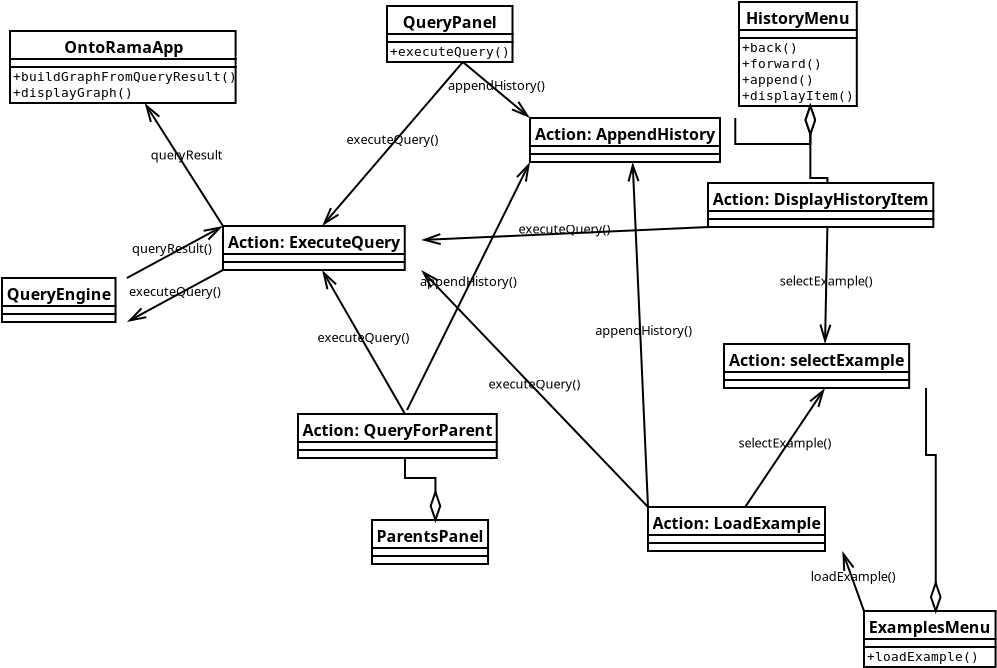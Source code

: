 <?xml version="1.0" encoding="UTF-8"?>
<dia:diagram xmlns:dia="http://www.lysator.liu.se/~alla/dia/"><dia:layer name="Background" visible="true"><dia:object type="UML - Class" version="0" id="O0"><dia:attribute name="obj_pos"><dia:point val="0.65,2.8"/></dia:attribute><dia:attribute name="obj_bb"><dia:rectangle val="0.6,2.75;14.169,6.45"/></dia:attribute><dia:attribute name="elem_corner"><dia:point val="0.65,2.8"/></dia:attribute><dia:attribute name="elem_width"><dia:real val="13.469"/></dia:attribute><dia:attribute name="elem_height"><dia:real val="3.6"/></dia:attribute><dia:attribute name="name"><dia:string>#OntoRamaApp#</dia:string></dia:attribute><dia:attribute name="stereotype"><dia:string/></dia:attribute><dia:attribute name="abstract"><dia:boolean val="false"/></dia:attribute><dia:attribute name="suppress_attributes"><dia:boolean val="false"/></dia:attribute><dia:attribute name="suppress_operations"><dia:boolean val="false"/></dia:attribute><dia:attribute name="visible_attributes"><dia:boolean val="true"/></dia:attribute><dia:attribute name="visible_operations"><dia:boolean val="true"/></dia:attribute><dia:attribute name="foreground_color"><dia:color val="#000000"/></dia:attribute><dia:attribute name="background_color"><dia:color val="#ffffff"/></dia:attribute><dia:attribute name="attributes"/><dia:attribute name="operations"><dia:composite type="umloperation"><dia:attribute name="name"><dia:string>#buildGraphFromQueryResult#</dia:string></dia:attribute><dia:attribute name="type"><dia:string/></dia:attribute><dia:attribute name="visibility"><dia:enum val="0"/></dia:attribute><dia:attribute name="abstract"><dia:boolean val="false"/></dia:attribute><dia:attribute name="class_scope"><dia:boolean val="false"/></dia:attribute><dia:attribute name="parameters"/></dia:composite><dia:composite type="umloperation"><dia:attribute name="name"><dia:string>#displayGraph#</dia:string></dia:attribute><dia:attribute name="type"><dia:string/></dia:attribute><dia:attribute name="visibility"><dia:enum val="0"/></dia:attribute><dia:attribute name="abstract"><dia:boolean val="false"/></dia:attribute><dia:attribute name="class_scope"><dia:boolean val="false"/></dia:attribute><dia:attribute name="parameters"/></dia:composite></dia:attribute><dia:attribute name="template"><dia:boolean val="false"/></dia:attribute><dia:attribute name="templates"/></dia:object><dia:object type="UML - Class" version="0" id="O1"><dia:attribute name="obj_pos"><dia:point val="19.5,1.55"/></dia:attribute><dia:attribute name="obj_bb"><dia:rectangle val="19.45,1.5;27.137,4.4"/></dia:attribute><dia:attribute name="elem_corner"><dia:point val="19.5,1.55"/></dia:attribute><dia:attribute name="elem_width"><dia:real val="7.587"/></dia:attribute><dia:attribute name="elem_height"><dia:real val="2.8"/></dia:attribute><dia:attribute name="name"><dia:string>#QueryPanel#</dia:string></dia:attribute><dia:attribute name="stereotype"><dia:string/></dia:attribute><dia:attribute name="abstract"><dia:boolean val="false"/></dia:attribute><dia:attribute name="suppress_attributes"><dia:boolean val="false"/></dia:attribute><dia:attribute name="suppress_operations"><dia:boolean val="false"/></dia:attribute><dia:attribute name="visible_attributes"><dia:boolean val="true"/></dia:attribute><dia:attribute name="visible_operations"><dia:boolean val="true"/></dia:attribute><dia:attribute name="foreground_color"><dia:color val="#000000"/></dia:attribute><dia:attribute name="background_color"><dia:color val="#ffffff"/></dia:attribute><dia:attribute name="attributes"/><dia:attribute name="operations"><dia:composite type="umloperation"><dia:attribute name="name"><dia:string>#executeQuery#</dia:string></dia:attribute><dia:attribute name="type"><dia:string/></dia:attribute><dia:attribute name="visibility"><dia:enum val="0"/></dia:attribute><dia:attribute name="abstract"><dia:boolean val="false"/></dia:attribute><dia:attribute name="class_scope"><dia:boolean val="false"/></dia:attribute><dia:attribute name="parameters"/></dia:composite></dia:attribute><dia:attribute name="template"><dia:boolean val="false"/></dia:attribute><dia:attribute name="templates"/></dia:object><dia:object type="UML - Class" version="0" id="O2"><dia:attribute name="obj_pos"><dia:point val="37.1,1.35"/></dia:attribute><dia:attribute name="obj_bb"><dia:rectangle val="37.05,1.3;44.285,6.6"/></dia:attribute><dia:attribute name="elem_corner"><dia:point val="37.1,1.35"/></dia:attribute><dia:attribute name="elem_width"><dia:real val="7.135"/></dia:attribute><dia:attribute name="elem_height"><dia:real val="5.2"/></dia:attribute><dia:attribute name="name"><dia:string>#HistoryMenu#</dia:string></dia:attribute><dia:attribute name="stereotype"><dia:string/></dia:attribute><dia:attribute name="abstract"><dia:boolean val="false"/></dia:attribute><dia:attribute name="suppress_attributes"><dia:boolean val="false"/></dia:attribute><dia:attribute name="suppress_operations"><dia:boolean val="false"/></dia:attribute><dia:attribute name="visible_attributes"><dia:boolean val="true"/></dia:attribute><dia:attribute name="visible_operations"><dia:boolean val="true"/></dia:attribute><dia:attribute name="foreground_color"><dia:color val="#000000"/></dia:attribute><dia:attribute name="background_color"><dia:color val="#ffffff"/></dia:attribute><dia:attribute name="attributes"/><dia:attribute name="operations"><dia:composite type="umloperation"><dia:attribute name="name"><dia:string>#back#</dia:string></dia:attribute><dia:attribute name="type"><dia:string/></dia:attribute><dia:attribute name="visibility"><dia:enum val="0"/></dia:attribute><dia:attribute name="abstract"><dia:boolean val="false"/></dia:attribute><dia:attribute name="class_scope"><dia:boolean val="false"/></dia:attribute><dia:attribute name="parameters"/></dia:composite><dia:composite type="umloperation"><dia:attribute name="name"><dia:string>#forward#</dia:string></dia:attribute><dia:attribute name="type"><dia:string/></dia:attribute><dia:attribute name="visibility"><dia:enum val="0"/></dia:attribute><dia:attribute name="abstract"><dia:boolean val="false"/></dia:attribute><dia:attribute name="class_scope"><dia:boolean val="false"/></dia:attribute><dia:attribute name="parameters"/></dia:composite><dia:composite type="umloperation"><dia:attribute name="name"><dia:string>#append#</dia:string></dia:attribute><dia:attribute name="type"><dia:string/></dia:attribute><dia:attribute name="visibility"><dia:enum val="0"/></dia:attribute><dia:attribute name="abstract"><dia:boolean val="false"/></dia:attribute><dia:attribute name="class_scope"><dia:boolean val="false"/></dia:attribute><dia:attribute name="parameters"/></dia:composite><dia:composite type="umloperation"><dia:attribute name="name"><dia:string>#displayItem#</dia:string></dia:attribute><dia:attribute name="type"><dia:string/></dia:attribute><dia:attribute name="visibility"><dia:enum val="0"/></dia:attribute><dia:attribute name="abstract"><dia:boolean val="false"/></dia:attribute><dia:attribute name="class_scope"><dia:boolean val="false"/></dia:attribute><dia:attribute name="parameters"/></dia:composite></dia:attribute><dia:attribute name="template"><dia:boolean val="false"/></dia:attribute><dia:attribute name="templates"/></dia:object><dia:object type="UML - Class" version="0" id="O3"><dia:attribute name="obj_pos"><dia:point val="11.3,12.55"/></dia:attribute><dia:attribute name="obj_bb"><dia:rectangle val="11.25,12.5;21.26,14.8"/></dia:attribute><dia:attribute name="elem_corner"><dia:point val="11.3,12.55"/></dia:attribute><dia:attribute name="elem_width"><dia:real val="9.91"/></dia:attribute><dia:attribute name="elem_height"><dia:real val="2.2"/></dia:attribute><dia:attribute name="name"><dia:string>#Action: ExecuteQuery#</dia:string></dia:attribute><dia:attribute name="stereotype"><dia:string/></dia:attribute><dia:attribute name="abstract"><dia:boolean val="false"/></dia:attribute><dia:attribute name="suppress_attributes"><dia:boolean val="false"/></dia:attribute><dia:attribute name="suppress_operations"><dia:boolean val="false"/></dia:attribute><dia:attribute name="visible_attributes"><dia:boolean val="true"/></dia:attribute><dia:attribute name="visible_operations"><dia:boolean val="true"/></dia:attribute><dia:attribute name="foreground_color"><dia:color val="#000000"/></dia:attribute><dia:attribute name="background_color"><dia:color val="#ffffff"/></dia:attribute><dia:attribute name="attributes"/><dia:attribute name="operations"/><dia:attribute name="template"><dia:boolean val="false"/></dia:attribute><dia:attribute name="templates"/></dia:object><dia:object type="UML - Class" version="0" id="O4"><dia:attribute name="obj_pos"><dia:point val="0.25,15.15"/></dia:attribute><dia:attribute name="obj_bb"><dia:rectangle val="0.2,15.1;6.544,17.4"/></dia:attribute><dia:attribute name="elem_corner"><dia:point val="0.25,15.15"/></dia:attribute><dia:attribute name="elem_width"><dia:real val="6.244"/></dia:attribute><dia:attribute name="elem_height"><dia:real val="2.2"/></dia:attribute><dia:attribute name="name"><dia:string>#QueryEngine#</dia:string></dia:attribute><dia:attribute name="stereotype"><dia:string/></dia:attribute><dia:attribute name="abstract"><dia:boolean val="false"/></dia:attribute><dia:attribute name="suppress_attributes"><dia:boolean val="false"/></dia:attribute><dia:attribute name="suppress_operations"><dia:boolean val="false"/></dia:attribute><dia:attribute name="visible_attributes"><dia:boolean val="true"/></dia:attribute><dia:attribute name="visible_operations"><dia:boolean val="true"/></dia:attribute><dia:attribute name="foreground_color"><dia:color val="#000000"/></dia:attribute><dia:attribute name="background_color"><dia:color val="#ffffff"/></dia:attribute><dia:attribute name="attributes"/><dia:attribute name="operations"/><dia:attribute name="template"><dia:boolean val="false"/></dia:attribute><dia:attribute name="templates"/></dia:object><dia:object type="UML - Class" version="0" id="O5"><dia:attribute name="obj_pos"><dia:point val="15.05,21.95"/></dia:attribute><dia:attribute name="obj_bb"><dia:rectangle val="15,21.9;25.798,24.2"/></dia:attribute><dia:attribute name="elem_corner"><dia:point val="15.05,21.95"/></dia:attribute><dia:attribute name="elem_width"><dia:real val="10.698"/></dia:attribute><dia:attribute name="elem_height"><dia:real val="2.2"/></dia:attribute><dia:attribute name="name"><dia:string>#Action: QueryForParent#</dia:string></dia:attribute><dia:attribute name="stereotype"><dia:string/></dia:attribute><dia:attribute name="abstract"><dia:boolean val="false"/></dia:attribute><dia:attribute name="suppress_attributes"><dia:boolean val="false"/></dia:attribute><dia:attribute name="suppress_operations"><dia:boolean val="false"/></dia:attribute><dia:attribute name="visible_attributes"><dia:boolean val="true"/></dia:attribute><dia:attribute name="visible_operations"><dia:boolean val="true"/></dia:attribute><dia:attribute name="foreground_color"><dia:color val="#000000"/></dia:attribute><dia:attribute name="background_color"><dia:color val="#ffffff"/></dia:attribute><dia:attribute name="attributes"/><dia:attribute name="operations"/><dia:attribute name="template"><dia:boolean val="false"/></dia:attribute><dia:attribute name="templates"/></dia:object><dia:object type="UML - Class" version="0" id="O6"><dia:attribute name="obj_pos"><dia:point val="18.75,27.25"/></dia:attribute><dia:attribute name="obj_bb"><dia:rectangle val="18.7,27.2;25.145,29.5"/></dia:attribute><dia:attribute name="elem_corner"><dia:point val="18.75,27.25"/></dia:attribute><dia:attribute name="elem_width"><dia:real val="6.345"/></dia:attribute><dia:attribute name="elem_height"><dia:real val="2.2"/></dia:attribute><dia:attribute name="name"><dia:string>#ParentsPanel#</dia:string></dia:attribute><dia:attribute name="stereotype"><dia:string/></dia:attribute><dia:attribute name="abstract"><dia:boolean val="false"/></dia:attribute><dia:attribute name="suppress_attributes"><dia:boolean val="false"/></dia:attribute><dia:attribute name="suppress_operations"><dia:boolean val="false"/></dia:attribute><dia:attribute name="visible_attributes"><dia:boolean val="true"/></dia:attribute><dia:attribute name="visible_operations"><dia:boolean val="true"/></dia:attribute><dia:attribute name="foreground_color"><dia:color val="#000000"/></dia:attribute><dia:attribute name="background_color"><dia:color val="#ffffff"/></dia:attribute><dia:attribute name="attributes"/><dia:attribute name="operations"/><dia:attribute name="template"><dia:boolean val="false"/></dia:attribute><dia:attribute name="templates"/></dia:object><dia:object type="UML - Class" version="0" id="O7"><dia:attribute name="obj_pos"><dia:point val="26.65,7.15"/></dia:attribute><dia:attribute name="obj_bb"><dia:rectangle val="26.6,7.1;36.964,9.4"/></dia:attribute><dia:attribute name="elem_corner"><dia:point val="26.65,7.15"/></dia:attribute><dia:attribute name="elem_width"><dia:real val="10.264"/></dia:attribute><dia:attribute name="elem_height"><dia:real val="2.2"/></dia:attribute><dia:attribute name="name"><dia:string>#Action: AppendHistory#</dia:string></dia:attribute><dia:attribute name="stereotype"><dia:string/></dia:attribute><dia:attribute name="abstract"><dia:boolean val="false"/></dia:attribute><dia:attribute name="suppress_attributes"><dia:boolean val="false"/></dia:attribute><dia:attribute name="suppress_operations"><dia:boolean val="false"/></dia:attribute><dia:attribute name="visible_attributes"><dia:boolean val="true"/></dia:attribute><dia:attribute name="visible_operations"><dia:boolean val="true"/></dia:attribute><dia:attribute name="foreground_color"><dia:color val="#000000"/></dia:attribute><dia:attribute name="background_color"><dia:color val="#ffffff"/></dia:attribute><dia:attribute name="attributes"/><dia:attribute name="operations"/><dia:attribute name="template"><dia:boolean val="false"/></dia:attribute><dia:attribute name="templates"/></dia:object><dia:object type="UML - Class" version="0" id="O8"><dia:attribute name="obj_pos"><dia:point val="36.35,18.45"/></dia:attribute><dia:attribute name="obj_bb"><dia:rectangle val="36.3,18.4;46.502,20.7"/></dia:attribute><dia:attribute name="elem_corner"><dia:point val="36.35,18.45"/></dia:attribute><dia:attribute name="elem_width"><dia:real val="10.102"/></dia:attribute><dia:attribute name="elem_height"><dia:real val="2.2"/></dia:attribute><dia:attribute name="name"><dia:string>#Action: selectExample#</dia:string></dia:attribute><dia:attribute name="stereotype"><dia:string/></dia:attribute><dia:attribute name="abstract"><dia:boolean val="false"/></dia:attribute><dia:attribute name="suppress_attributes"><dia:boolean val="false"/></dia:attribute><dia:attribute name="suppress_operations"><dia:boolean val="false"/></dia:attribute><dia:attribute name="visible_attributes"><dia:boolean val="true"/></dia:attribute><dia:attribute name="visible_operations"><dia:boolean val="true"/></dia:attribute><dia:attribute name="foreground_color"><dia:color val="#000000"/></dia:attribute><dia:attribute name="background_color"><dia:color val="#ffffff"/></dia:attribute><dia:attribute name="attributes"/><dia:attribute name="operations"/><dia:attribute name="template"><dia:boolean val="false"/></dia:attribute><dia:attribute name="templates"/></dia:object><dia:object type="UML - Class" version="0" id="O9"><dia:attribute name="obj_pos"><dia:point val="32.55,26.6"/></dia:attribute><dia:attribute name="obj_bb"><dia:rectangle val="32.5,26.55;42.318,28.85"/></dia:attribute><dia:attribute name="elem_corner"><dia:point val="32.55,26.6"/></dia:attribute><dia:attribute name="elem_width"><dia:real val="9.718"/></dia:attribute><dia:attribute name="elem_height"><dia:real val="2.2"/></dia:attribute><dia:attribute name="name"><dia:string>#Action: LoadExample#</dia:string></dia:attribute><dia:attribute name="stereotype"><dia:string/></dia:attribute><dia:attribute name="abstract"><dia:boolean val="false"/></dia:attribute><dia:attribute name="suppress_attributes"><dia:boolean val="false"/></dia:attribute><dia:attribute name="suppress_operations"><dia:boolean val="false"/></dia:attribute><dia:attribute name="visible_attributes"><dia:boolean val="true"/></dia:attribute><dia:attribute name="visible_operations"><dia:boolean val="true"/></dia:attribute><dia:attribute name="foreground_color"><dia:color val="#000000"/></dia:attribute><dia:attribute name="background_color"><dia:color val="#ffffff"/></dia:attribute><dia:attribute name="attributes"/><dia:attribute name="operations"/><dia:attribute name="template"><dia:boolean val="false"/></dia:attribute><dia:attribute name="templates"/></dia:object><dia:object type="UML - Class" version="0" id="O10"><dia:attribute name="obj_pos"><dia:point val="43.35,31.8"/></dia:attribute><dia:attribute name="obj_bb"><dia:rectangle val="43.3,31.75;50.573,34.65"/></dia:attribute><dia:attribute name="elem_corner"><dia:point val="43.35,31.8"/></dia:attribute><dia:attribute name="elem_width"><dia:real val="7.173"/></dia:attribute><dia:attribute name="elem_height"><dia:real val="2.8"/></dia:attribute><dia:attribute name="name"><dia:string>#ExamplesMenu#</dia:string></dia:attribute><dia:attribute name="stereotype"><dia:string/></dia:attribute><dia:attribute name="abstract"><dia:boolean val="false"/></dia:attribute><dia:attribute name="suppress_attributes"><dia:boolean val="false"/></dia:attribute><dia:attribute name="suppress_operations"><dia:boolean val="false"/></dia:attribute><dia:attribute name="visible_attributes"><dia:boolean val="true"/></dia:attribute><dia:attribute name="visible_operations"><dia:boolean val="true"/></dia:attribute><dia:attribute name="foreground_color"><dia:color val="#000000"/></dia:attribute><dia:attribute name="background_color"><dia:color val="#ffffff"/></dia:attribute><dia:attribute name="attributes"/><dia:attribute name="operations"><dia:composite type="umloperation"><dia:attribute name="name"><dia:string>#loadExample#</dia:string></dia:attribute><dia:attribute name="type"><dia:string/></dia:attribute><dia:attribute name="visibility"><dia:enum val="0"/></dia:attribute><dia:attribute name="abstract"><dia:boolean val="false"/></dia:attribute><dia:attribute name="class_scope"><dia:boolean val="false"/></dia:attribute><dia:attribute name="parameters"/></dia:composite></dia:attribute><dia:attribute name="template"><dia:boolean val="false"/></dia:attribute><dia:attribute name="templates"/></dia:object><dia:object type="UML - Message" version="0" id="O11"><dia:attribute name="obj_pos"><dia:point val="11.3,12.55"/></dia:attribute><dia:attribute name="obj_bb"><dia:rectangle val="7.02,6.143;11.499,12.619"/></dia:attribute><dia:attribute name="conn_endpoints"><dia:point val="11.3,12.55"/><dia:point val="7.385,6.4"/></dia:attribute><dia:attribute name="text"><dia:string>#queryResult#</dia:string></dia:attribute><dia:attribute name="type"><dia:enum val="3"/></dia:attribute><dia:attribute name="text_pos"><dia:point val="9.492,9.225"/></dia:attribute><dia:connections><dia:connection handle="0" to="O3" connection="0"/><dia:connection handle="1" to="O0" connection="6"/></dia:connections></dia:object><dia:object type="UML - Message" version="0" id="O12"><dia:attribute name="obj_pos"><dia:point val="23.294,4.35"/></dia:attribute><dia:attribute name="obj_bb"><dia:rectangle val="15.919,4.279;23.364,12.848"/></dia:attribute><dia:attribute name="conn_endpoints"><dia:point val="23.294,4.35"/><dia:point val="16.255,12.55"/></dia:attribute><dia:attribute name="text"><dia:string>#executeQuery()#</dia:string></dia:attribute><dia:attribute name="type"><dia:enum val="3"/></dia:attribute><dia:attribute name="text_pos"><dia:point val="19.774,8.45"/></dia:attribute><dia:connections><dia:connection handle="0" to="O1" connection="6"/><dia:connection handle="1" to="O3" connection="1"/></dia:connections></dia:object><dia:object type="UML - Message" version="0" id="O13"><dia:attribute name="obj_pos"><dia:point val="23.294,4.35"/></dia:attribute><dia:attribute name="obj_bb"><dia:rectangle val="22.327,4.28;27.617,7.489"/></dia:attribute><dia:attribute name="conn_endpoints"><dia:point val="23.294,4.35"/><dia:point val="26.65,7.15"/></dia:attribute><dia:attribute name="text"><dia:string>#appendHistory()#</dia:string></dia:attribute><dia:attribute name="type"><dia:enum val="3"/></dia:attribute><dia:attribute name="text_pos"><dia:point val="24.972,5.75"/></dia:attribute><dia:connections><dia:connection handle="0" to="O1" connection="6"/><dia:connection handle="1" to="O7" connection="0"/></dia:connections></dia:object><dia:object type="UML - Association" version="0" id="O14"><dia:attribute name="obj_pos"><dia:point val="36.914,7.15"/></dia:attribute><dia:attribute name="obj_bb"><dia:rectangle val="36.864,5.8;41.417,8.75"/></dia:attribute><dia:attribute name="orth_points"><dia:point val="36.914,7.15"/><dia:point val="36.914,8.45"/><dia:point val="40.667,8.45"/><dia:point val="40.667,6.55"/></dia:attribute><dia:attribute name="orth_orient"><dia:enum val="1"/><dia:enum val="0"/><dia:enum val="1"/></dia:attribute><dia:attribute name="name"><dia:string/></dia:attribute><dia:attribute name="direction"><dia:enum val="0"/></dia:attribute><dia:attribute name="ends"><dia:composite><dia:attribute name="role"><dia:string/></dia:attribute><dia:attribute name="multiplicity"><dia:string/></dia:attribute><dia:attribute name="arrow"><dia:boolean val="false"/></dia:attribute><dia:attribute name="aggregate"><dia:enum val="0"/></dia:attribute></dia:composite><dia:composite><dia:attribute name="role"><dia:string/></dia:attribute><dia:attribute name="multiplicity"><dia:string/></dia:attribute><dia:attribute name="arrow"><dia:boolean val="false"/></dia:attribute><dia:attribute name="aggregate"><dia:enum val="1"/></dia:attribute></dia:composite></dia:attribute><dia:connections><dia:connection handle="0" to="O7" connection="2"/><dia:connection handle="1" to="O2" connection="6"/></dia:connections></dia:object><dia:object type="UML - Message" version="0" id="O15"><dia:attribute name="obj_pos"><dia:point val="41.52,12.6"/></dia:attribute><dia:attribute name="obj_bb"><dia:rectangle val="38.783,12.549;44.138,18.508"/></dia:attribute><dia:attribute name="conn_endpoints"><dia:point val="41.52,12.6"/><dia:point val="41.401,18.45"/></dia:attribute><dia:attribute name="text"><dia:string>#selectExample()#</dia:string></dia:attribute><dia:attribute name="type"><dia:enum val="3"/></dia:attribute><dia:attribute name="text_pos"><dia:point val="41.461,15.525"/></dia:attribute><dia:connections><dia:connection handle="0" to="O16" connection="6"/><dia:connection handle="1" to="O8" connection="1"/></dia:connections></dia:object><dia:object type="UML - Class" version="0" id="O16"><dia:attribute name="obj_pos"><dia:point val="35.55,10.4"/></dia:attribute><dia:attribute name="obj_bb"><dia:rectangle val="35.5,10.35;47.54,12.65"/></dia:attribute><dia:attribute name="elem_corner"><dia:point val="35.55,10.4"/></dia:attribute><dia:attribute name="elem_width"><dia:real val="11.94"/></dia:attribute><dia:attribute name="elem_height"><dia:real val="2.2"/></dia:attribute><dia:attribute name="name"><dia:string>#Action: DisplayHistoryItem#</dia:string></dia:attribute><dia:attribute name="stereotype"><dia:string/></dia:attribute><dia:attribute name="abstract"><dia:boolean val="false"/></dia:attribute><dia:attribute name="suppress_attributes"><dia:boolean val="false"/></dia:attribute><dia:attribute name="suppress_operations"><dia:boolean val="false"/></dia:attribute><dia:attribute name="visible_attributes"><dia:boolean val="true"/></dia:attribute><dia:attribute name="visible_operations"><dia:boolean val="true"/></dia:attribute><dia:attribute name="foreground_color"><dia:color val="#000000"/></dia:attribute><dia:attribute name="background_color"><dia:color val="#ffffff"/></dia:attribute><dia:attribute name="attributes"/><dia:attribute name="operations"/><dia:attribute name="template"><dia:boolean val="false"/></dia:attribute><dia:attribute name="templates"/></dia:object><dia:object type="UML - Association" version="0" id="O17"><dia:attribute name="obj_pos"><dia:point val="41.52,10.4"/></dia:attribute><dia:attribute name="obj_bb"><dia:rectangle val="39.917,5.8;41.57,12"/></dia:attribute><dia:attribute name="orth_points"><dia:point val="41.52,10.4"/><dia:point val="41.52,10.15"/><dia:point val="40.667,10.15"/><dia:point val="40.667,6.55"/></dia:attribute><dia:attribute name="orth_orient"><dia:enum val="1"/><dia:enum val="0"/><dia:enum val="1"/></dia:attribute><dia:attribute name="name"><dia:string/></dia:attribute><dia:attribute name="direction"><dia:enum val="0"/></dia:attribute><dia:attribute name="ends"><dia:composite><dia:attribute name="role"><dia:string/></dia:attribute><dia:attribute name="multiplicity"><dia:string/></dia:attribute><dia:attribute name="arrow"><dia:boolean val="false"/></dia:attribute><dia:attribute name="aggregate"><dia:enum val="0"/></dia:attribute></dia:composite><dia:composite><dia:attribute name="role"><dia:string/></dia:attribute><dia:attribute name="multiplicity"><dia:string/></dia:attribute><dia:attribute name="arrow"><dia:boolean val="false"/></dia:attribute><dia:attribute name="aggregate"><dia:enum val="1"/></dia:attribute></dia:composite></dia:attribute><dia:connections><dia:connection handle="0" to="O16" connection="1"/><dia:connection handle="1" to="O2" connection="6"/></dia:connections></dia:object><dia:object type="UML - Message" version="0" id="O18"><dia:attribute name="obj_pos"><dia:point val="35.55,12.6"/></dia:attribute><dia:attribute name="obj_bb"><dia:rectangle val="21.142,12.285;35.602,13.652"/></dia:attribute><dia:attribute name="conn_endpoints"><dia:point val="35.55,12.6"/><dia:point val="21.21,13.25"/></dia:attribute><dia:attribute name="text"><dia:string>#executeQuery()#</dia:string></dia:attribute><dia:attribute name="type"><dia:enum val="3"/></dia:attribute><dia:attribute name="text_pos"><dia:point val="28.38,12.925"/></dia:attribute><dia:connections><dia:connection handle="0" to="O16" connection="5"/><dia:connection handle="1" to="O3" connection="4"/></dia:connections></dia:object><dia:object type="UML - Association" version="0" id="O19"><dia:attribute name="obj_pos"><dia:point val="46.452,20.65"/></dia:attribute><dia:attribute name="obj_bb"><dia:rectangle val="46.187,20.6;47.687,33.4"/></dia:attribute><dia:attribute name="orth_points"><dia:point val="46.452,20.65"/><dia:point val="46.452,24"/><dia:point val="46.937,24"/><dia:point val="46.937,31.8"/></dia:attribute><dia:attribute name="orth_orient"><dia:enum val="1"/><dia:enum val="0"/><dia:enum val="1"/></dia:attribute><dia:attribute name="name"><dia:string/></dia:attribute><dia:attribute name="direction"><dia:enum val="0"/></dia:attribute><dia:attribute name="ends"><dia:composite><dia:attribute name="role"><dia:string/></dia:attribute><dia:attribute name="multiplicity"><dia:string/></dia:attribute><dia:attribute name="arrow"><dia:boolean val="false"/></dia:attribute><dia:attribute name="aggregate"><dia:enum val="0"/></dia:attribute></dia:composite><dia:composite><dia:attribute name="role"><dia:string/></dia:attribute><dia:attribute name="multiplicity"><dia:string/></dia:attribute><dia:attribute name="arrow"><dia:boolean val="false"/></dia:attribute><dia:attribute name="aggregate"><dia:enum val="1"/></dia:attribute></dia:composite></dia:attribute><dia:connections><dia:connection handle="0" to="O8" connection="7"/><dia:connection handle="1" to="O10" connection="1"/></dia:connections></dia:object><dia:object type="UML - Message" version="0" id="O20"><dia:attribute name="obj_pos"><dia:point val="43.35,31.8"/></dia:attribute><dia:attribute name="obj_bb"><dia:rectangle val="40.398,28.617;45.22,31.864"/></dia:attribute><dia:attribute name="conn_endpoints"><dia:point val="43.35,31.8"/><dia:point val="42.268,28.8"/></dia:attribute><dia:attribute name="text"><dia:string>#loadExample()#</dia:string></dia:attribute><dia:attribute name="type"><dia:enum val="3"/></dia:attribute><dia:attribute name="text_pos"><dia:point val="42.809,30.3"/></dia:attribute><dia:connections><dia:connection handle="0" to="O10" connection="0"/><dia:connection handle="1" to="O9" connection="7"/></dia:connections></dia:object><dia:object type="UML - Message" version="0" id="O21"><dia:attribute name="obj_pos"><dia:point val="37.409,26.6"/></dia:attribute><dia:attribute name="obj_bb"><dia:rectangle val="36.728,20.386;42.083,26.669"/></dia:attribute><dia:attribute name="conn_endpoints"><dia:point val="37.409,26.6"/><dia:point val="41.401,20.65"/></dia:attribute><dia:attribute name="text"><dia:string>#selectExample()#</dia:string></dia:attribute><dia:attribute name="type"><dia:enum val="3"/></dia:attribute><dia:attribute name="text_pos"><dia:point val="39.405,23.625"/></dia:attribute><dia:connections><dia:connection handle="0" to="O9" connection="1"/><dia:connection handle="1" to="O8" connection="6"/></dia:connections></dia:object><dia:object type="UML - Message" version="0" id="O22"><dia:attribute name="obj_pos"><dia:point val="32.55,26.6"/></dia:attribute><dia:attribute name="obj_bb"><dia:rectangle val="29.696,9.282;34.986,26.652"/></dia:attribute><dia:attribute name="conn_endpoints"><dia:point val="32.55,26.6"/><dia:point val="31.782,9.35"/></dia:attribute><dia:attribute name="text"><dia:string>#appendHistory()#</dia:string></dia:attribute><dia:attribute name="type"><dia:enum val="3"/></dia:attribute><dia:attribute name="text_pos"><dia:point val="32.341,18"/></dia:attribute><dia:connections><dia:connection handle="0" to="O9" connection="0"/><dia:connection handle="1" to="O7" connection="6"/></dia:connections></dia:object><dia:object type="UML - Message" version="0" id="O23"><dia:attribute name="obj_pos"><dia:point val="32.55,26.6"/></dia:attribute><dia:attribute name="obj_bb"><dia:rectangle val="20.887,14.437;32.621,26.671"/></dia:attribute><dia:attribute name="conn_endpoints"><dia:point val="32.55,26.6"/><dia:point val="21.21,14.75"/></dia:attribute><dia:attribute name="text"><dia:string>#executeQuery()#</dia:string></dia:attribute><dia:attribute name="type"><dia:enum val="3"/></dia:attribute><dia:attribute name="text_pos"><dia:point val="26.88,20.675"/></dia:attribute><dia:connections><dia:connection handle="0" to="O9" connection="0"/><dia:connection handle="1" to="O3" connection="7"/></dia:connections></dia:object><dia:object type="UML - Message" version="0" id="O24"><dia:attribute name="obj_pos"><dia:point val="20.5,21.75"/></dia:attribute><dia:attribute name="obj_bb"><dia:rectangle val="20.433,9.127;27.031,21.817"/></dia:attribute><dia:attribute name="conn_endpoints"><dia:point val="20.5,21.75"/><dia:point val="26.65,9.35"/></dia:attribute><dia:attribute name="text"><dia:string>#appendHistory()#</dia:string></dia:attribute><dia:attribute name="type"><dia:enum val="3"/></dia:attribute><dia:attribute name="text_pos"><dia:point val="23.575,15.55"/></dia:attribute><dia:connections><dia:connection handle="1" to="O7" connection="5"/></dia:connections></dia:object><dia:object type="UML - Message" version="0" id="O25"><dia:attribute name="obj_pos"><dia:point val="20.399,21.95"/></dia:attribute><dia:attribute name="obj_bb"><dia:rectangle val="15.759,14.507;20.895,22.018"/></dia:attribute><dia:attribute name="conn_endpoints"><dia:point val="20.399,21.95"/><dia:point val="16.255,14.75"/></dia:attribute><dia:attribute name="text"><dia:string>#executeQuery()#</dia:string></dia:attribute><dia:attribute name="type"><dia:enum val="3"/></dia:attribute><dia:attribute name="text_pos"><dia:point val="18.327,18.35"/></dia:attribute><dia:connections><dia:connection handle="0" to="O5" connection="1"/><dia:connection handle="1" to="O3" connection="6"/></dia:connections></dia:object><dia:object type="UML - Association" version="0" id="O26"><dia:attribute name="obj_pos"><dia:point val="20.399,24.15"/></dia:attribute><dia:attribute name="obj_bb"><dia:rectangle val="20.349,24.1;22.672,28.85"/></dia:attribute><dia:attribute name="orth_points"><dia:point val="20.399,24.15"/><dia:point val="20.399,25.15"/><dia:point val="21.922,25.15"/><dia:point val="21.922,27.25"/></dia:attribute><dia:attribute name="orth_orient"><dia:enum val="1"/><dia:enum val="0"/><dia:enum val="1"/></dia:attribute><dia:attribute name="name"><dia:string/></dia:attribute><dia:attribute name="direction"><dia:enum val="0"/></dia:attribute><dia:attribute name="ends"><dia:composite><dia:attribute name="role"><dia:string/></dia:attribute><dia:attribute name="multiplicity"><dia:string/></dia:attribute><dia:attribute name="arrow"><dia:boolean val="false"/></dia:attribute><dia:attribute name="aggregate"><dia:enum val="0"/></dia:attribute></dia:composite><dia:composite><dia:attribute name="role"><dia:string/></dia:attribute><dia:attribute name="multiplicity"><dia:string/></dia:attribute><dia:attribute name="arrow"><dia:boolean val="false"/></dia:attribute><dia:attribute name="aggregate"><dia:enum val="1"/></dia:attribute></dia:composite></dia:attribute><dia:connections><dia:connection handle="0" to="O5" connection="6"/><dia:connection handle="1" to="O6" connection="1"/></dia:connections></dia:object><dia:object type="UML - Message" version="0" id="O27"><dia:attribute name="obj_pos"><dia:point val="11.3,14.75"/></dia:attribute><dia:attribute name="obj_bb"><dia:rectangle val="6.26,14.682;11.465,17.726"/></dia:attribute><dia:attribute name="conn_endpoints"><dia:point val="11.3,14.75"/><dia:point val="6.494,17.35"/></dia:attribute><dia:attribute name="text"><dia:string>#executeQuery()#</dia:string></dia:attribute><dia:attribute name="type"><dia:enum val="3"/></dia:attribute><dia:attribute name="text_pos"><dia:point val="8.897,16.05"/></dia:attribute><dia:connections><dia:connection handle="0" to="O3" connection="5"/><dia:connection handle="1" to="O4" connection="7"/></dia:connections></dia:object><dia:object type="UML - Message" version="0" id="O28"><dia:attribute name="obj_pos"><dia:point val="6.494,15.15"/></dia:attribute><dia:attribute name="obj_bb"><dia:rectangle val="6.426,12.174;11.534,15.218"/></dia:attribute><dia:attribute name="conn_endpoints"><dia:point val="6.494,15.15"/><dia:point val="11.3,12.55"/></dia:attribute><dia:attribute name="text"><dia:string>#queryResult()#</dia:string></dia:attribute><dia:attribute name="type"><dia:enum val="3"/></dia:attribute><dia:attribute name="text_pos"><dia:point val="8.75,13.9"/></dia:attribute><dia:connections><dia:connection handle="0" to="O4" connection="2"/><dia:connection handle="1" to="O3" connection="0"/></dia:connections></dia:object></dia:layer></dia:diagram>
